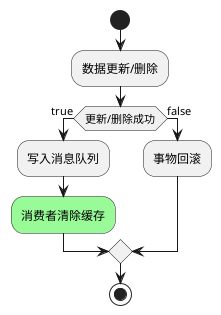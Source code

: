 @startuml
'https://plantuml.com/activity-diagram-beta

start

:数据更新/删除;
if (更新/删除成功) then (true)
  :写入消息队列;
  #palegreen:消费者清除缓存;

else (false)
  :事物回滚;
'  if (查询命中) then (true)
'    :写入缓存;
'  else (false)
'    :返回null值;
'  endif
endif

stop

@enduml
